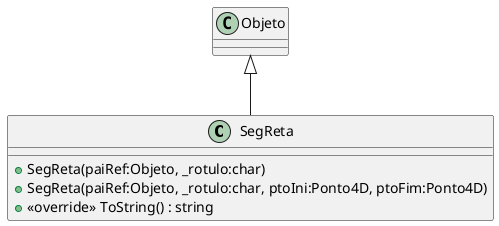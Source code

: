 @startuml name
class SegReta {
    + SegReta(paiRef:Objeto, _rotulo:char)
    + SegReta(paiRef:Objeto, _rotulo:char, ptoIni:Ponto4D, ptoFim:Ponto4D)
    + <<override>> ToString() : string
}
Objeto <|-- SegReta
@enduml
